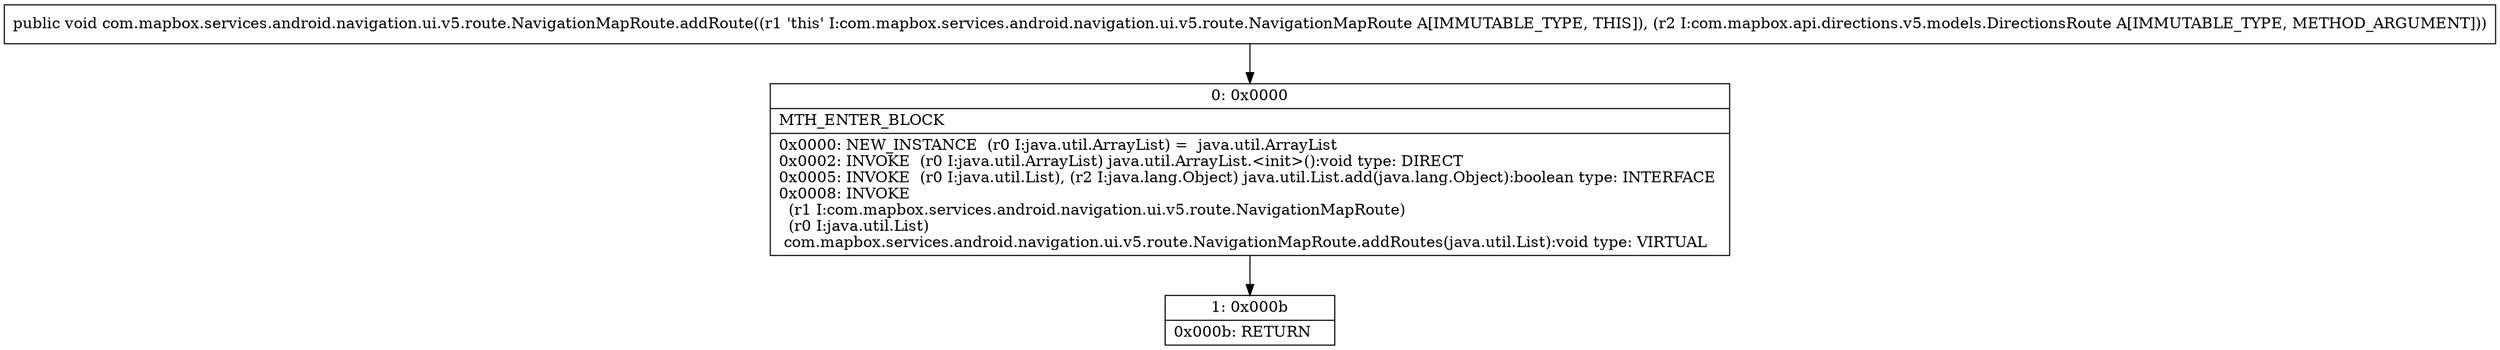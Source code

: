 digraph "CFG forcom.mapbox.services.android.navigation.ui.v5.route.NavigationMapRoute.addRoute(Lcom\/mapbox\/api\/directions\/v5\/models\/DirectionsRoute;)V" {
Node_0 [shape=record,label="{0\:\ 0x0000|MTH_ENTER_BLOCK\l|0x0000: NEW_INSTANCE  (r0 I:java.util.ArrayList) =  java.util.ArrayList \l0x0002: INVOKE  (r0 I:java.util.ArrayList) java.util.ArrayList.\<init\>():void type: DIRECT \l0x0005: INVOKE  (r0 I:java.util.List), (r2 I:java.lang.Object) java.util.List.add(java.lang.Object):boolean type: INTERFACE \l0x0008: INVOKE  \l  (r1 I:com.mapbox.services.android.navigation.ui.v5.route.NavigationMapRoute)\l  (r0 I:java.util.List)\l com.mapbox.services.android.navigation.ui.v5.route.NavigationMapRoute.addRoutes(java.util.List):void type: VIRTUAL \l}"];
Node_1 [shape=record,label="{1\:\ 0x000b|0x000b: RETURN   \l}"];
MethodNode[shape=record,label="{public void com.mapbox.services.android.navigation.ui.v5.route.NavigationMapRoute.addRoute((r1 'this' I:com.mapbox.services.android.navigation.ui.v5.route.NavigationMapRoute A[IMMUTABLE_TYPE, THIS]), (r2 I:com.mapbox.api.directions.v5.models.DirectionsRoute A[IMMUTABLE_TYPE, METHOD_ARGUMENT])) }"];
MethodNode -> Node_0;
Node_0 -> Node_1;
}

